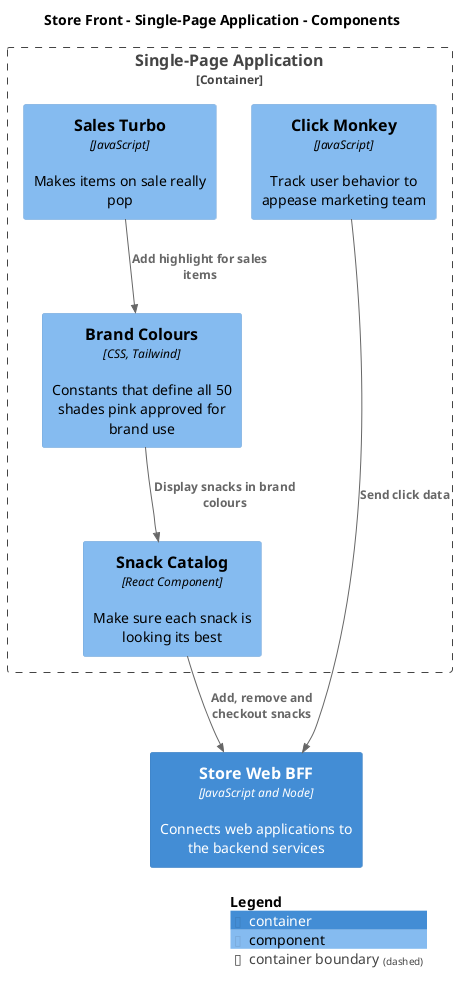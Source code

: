 @startuml
set separator none
title Store Front - Single-Page Application - Components

top to bottom direction

!include <C4/C4>
!include <C4/C4_Context>
!include <C4/C4_Container>
!include <C4/C4_Component>

Container(StoreFront.StoreWebBFF, "Store Web BFF", $techn="JavaScript and Node", $descr="Connects web applications to the backend services", $tags="", $link="")

Container_Boundary("StoreFront.SinglePageApplication_boundary", "Single-Page Application", $tags="") {
  Component(StoreFront.SinglePageApplication.BrandColours, "Brand Colours", $techn="CSS, Tailwind", $descr="Constants that define all 50 shades pink approved for brand use", $tags="", $link="")
  Component(StoreFront.SinglePageApplication.SnackCatalog, "Snack Catalog", $techn="React Component", $descr="Make sure each snack is looking its best", $tags="", $link="")
  Component(StoreFront.SinglePageApplication.SalesTurbo, "Sales Turbo", $techn="JavaScript", $descr="Makes items on sale really pop", $tags="", $link="")
  Component(StoreFront.SinglePageApplication.ClickMonkey, "Click Monkey", $techn="JavaScript", $descr="Track user behavior to appease marketing team", $tags="", $link="")
}

Rel(StoreFront.SinglePageApplication.BrandColours, StoreFront.SinglePageApplication.SnackCatalog, "Display snacks in brand colours", $techn="", $tags="", $link="")
Rel(StoreFront.SinglePageApplication.SalesTurbo, StoreFront.SinglePageApplication.BrandColours, "Add highlight for sales items", $techn="", $tags="", $link="")
Rel(StoreFront.SinglePageApplication.ClickMonkey, StoreFront.StoreWebBFF, "Send click data", $techn="", $tags="", $link="")
Rel(StoreFront.SinglePageApplication.SnackCatalog, StoreFront.StoreWebBFF, "Add, remove and checkout snacks", $techn="", $tags="", $link="")

SHOW_LEGEND(true)
@enduml